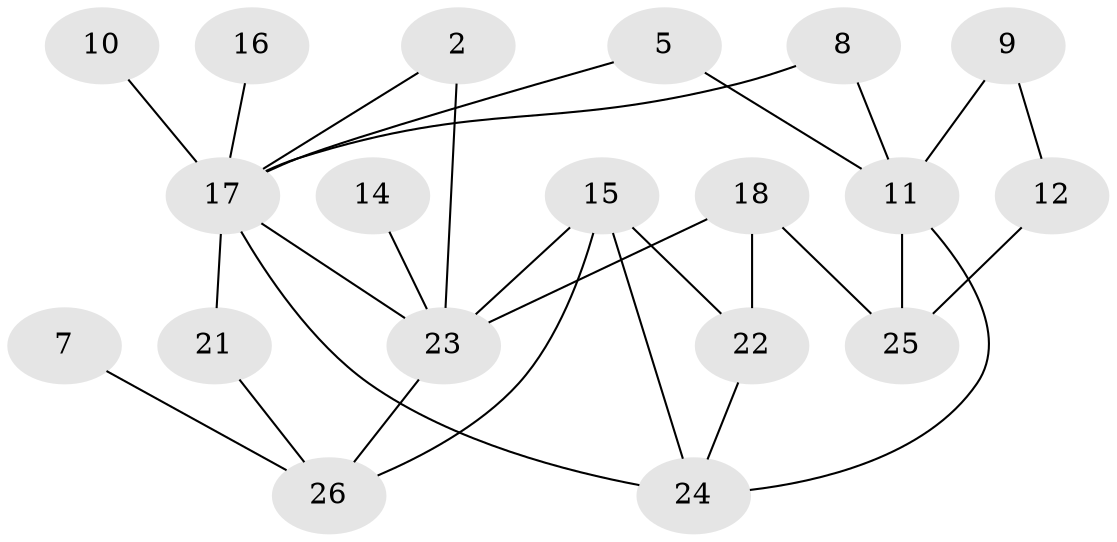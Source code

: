 // original degree distribution, {2: 0.19607843137254902, 0: 0.13725490196078433, 3: 0.27450980392156865, 6: 0.0392156862745098, 4: 0.11764705882352941, 1: 0.21568627450980393, 5: 0.0196078431372549}
// Generated by graph-tools (version 1.1) at 2025/49/03/09/25 03:49:11]
// undirected, 19 vertices, 28 edges
graph export_dot {
graph [start="1"]
  node [color=gray90,style=filled];
  2;
  5;
  7;
  8;
  9;
  10;
  11;
  12;
  14;
  15;
  16;
  17;
  18;
  21;
  22;
  23;
  24;
  25;
  26;
  2 -- 17 [weight=1.0];
  2 -- 23 [weight=1.0];
  5 -- 11 [weight=1.0];
  5 -- 17 [weight=1.0];
  7 -- 26 [weight=1.0];
  8 -- 11 [weight=1.0];
  8 -- 17 [weight=1.0];
  9 -- 11 [weight=1.0];
  9 -- 12 [weight=1.0];
  10 -- 17 [weight=1.0];
  11 -- 24 [weight=1.0];
  11 -- 25 [weight=1.0];
  12 -- 25 [weight=1.0];
  14 -- 23 [weight=1.0];
  15 -- 22 [weight=1.0];
  15 -- 23 [weight=1.0];
  15 -- 24 [weight=1.0];
  15 -- 26 [weight=1.0];
  16 -- 17 [weight=1.0];
  17 -- 21 [weight=2.0];
  17 -- 23 [weight=1.0];
  17 -- 24 [weight=1.0];
  18 -- 22 [weight=1.0];
  18 -- 23 [weight=1.0];
  18 -- 25 [weight=1.0];
  21 -- 26 [weight=1.0];
  22 -- 24 [weight=1.0];
  23 -- 26 [weight=1.0];
}
